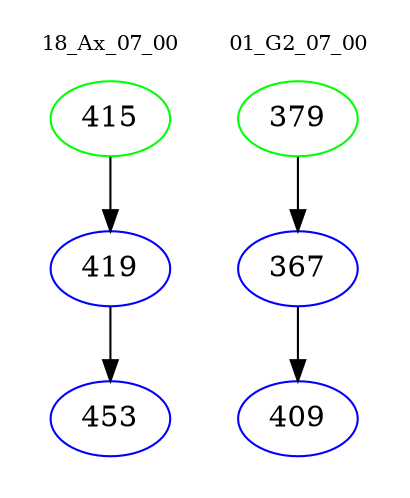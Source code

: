 digraph{
subgraph cluster_0 {
color = white
label = "18_Ax_07_00";
fontsize=10;
T0_415 [label="415", color="green"]
T0_415 -> T0_419 [color="black"]
T0_419 [label="419", color="blue"]
T0_419 -> T0_453 [color="black"]
T0_453 [label="453", color="blue"]
}
subgraph cluster_1 {
color = white
label = "01_G2_07_00";
fontsize=10;
T1_379 [label="379", color="green"]
T1_379 -> T1_367 [color="black"]
T1_367 [label="367", color="blue"]
T1_367 -> T1_409 [color="black"]
T1_409 [label="409", color="blue"]
}
}
